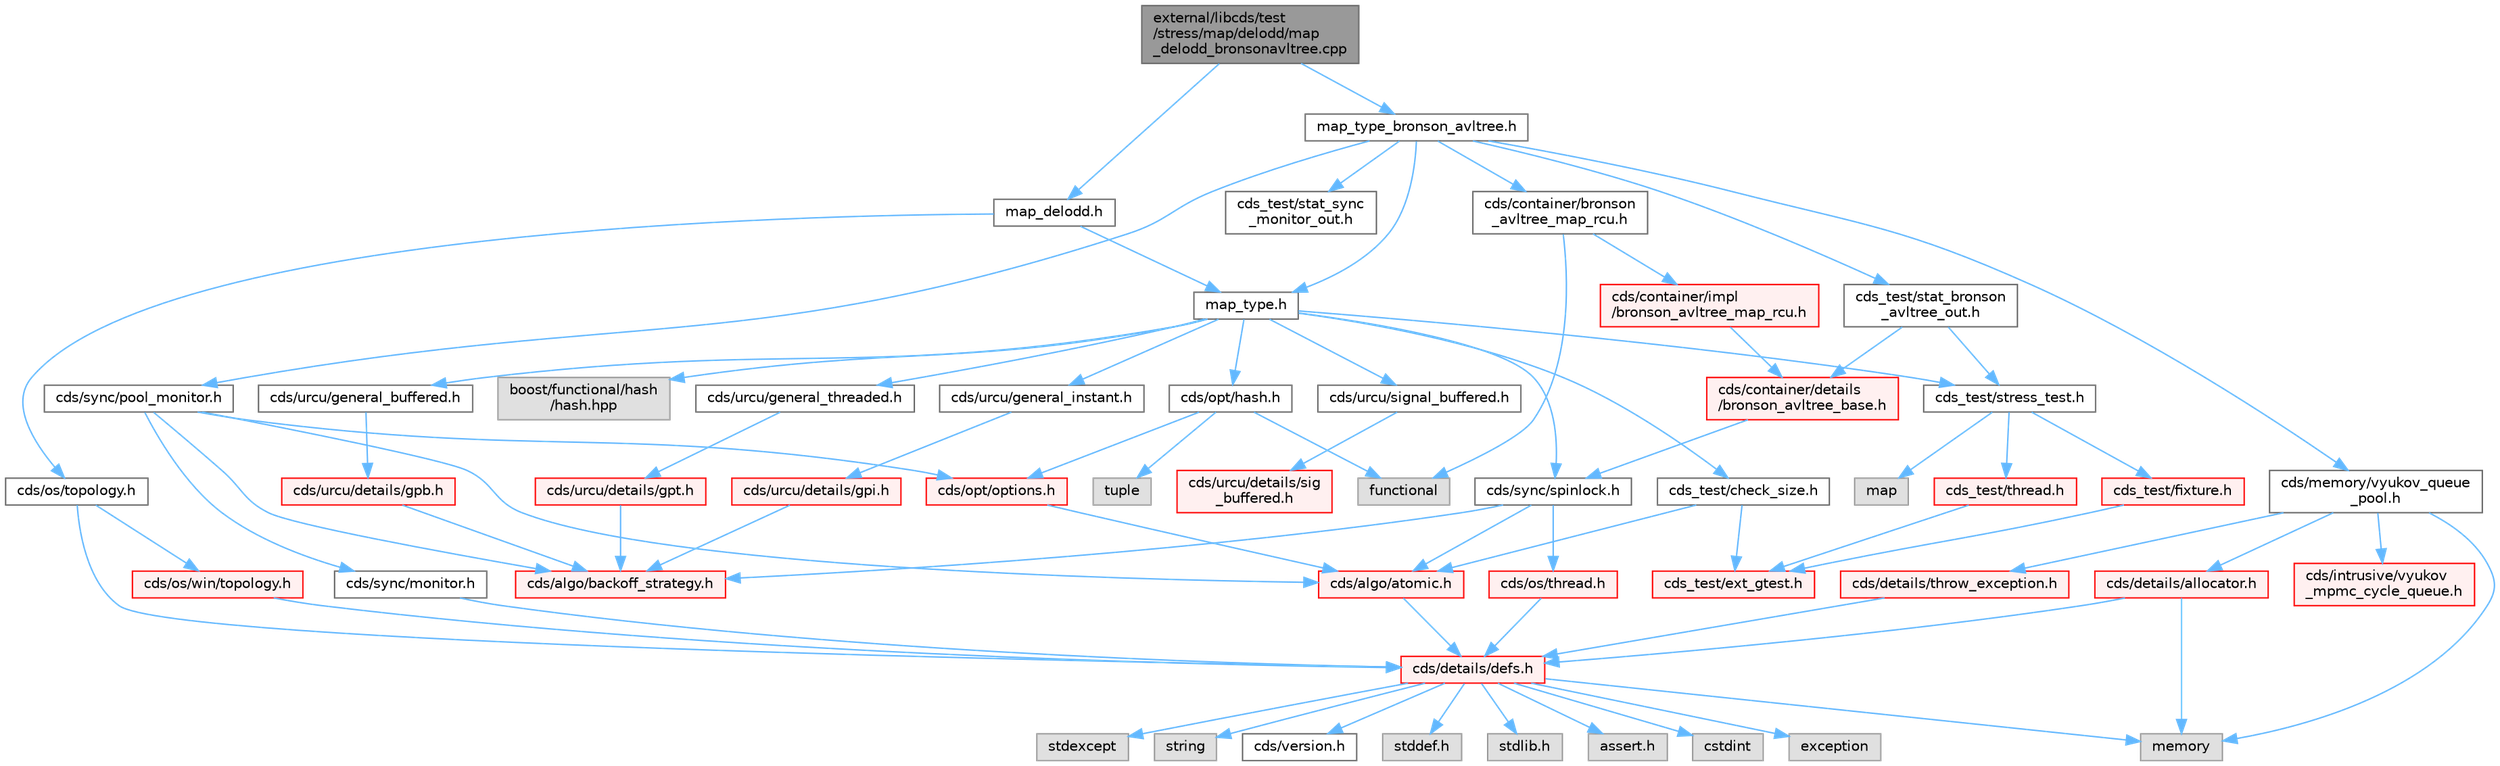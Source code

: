 digraph "external/libcds/test/stress/map/delodd/map_delodd_bronsonavltree.cpp"
{
 // LATEX_PDF_SIZE
  bgcolor="transparent";
  edge [fontname=Helvetica,fontsize=10,labelfontname=Helvetica,labelfontsize=10];
  node [fontname=Helvetica,fontsize=10,shape=box,height=0.2,width=0.4];
  Node1 [id="Node000001",label="external/libcds/test\l/stress/map/delodd/map\l_delodd_bronsonavltree.cpp",height=0.2,width=0.4,color="gray40", fillcolor="grey60", style="filled", fontcolor="black",tooltip=" "];
  Node1 -> Node2 [id="edge73_Node000001_Node000002",color="steelblue1",style="solid",tooltip=" "];
  Node2 [id="Node000002",label="map_delodd.h",height=0.2,width=0.4,color="grey40", fillcolor="white", style="filled",URL="$map__delodd_8h.html",tooltip=" "];
  Node2 -> Node3 [id="edge74_Node000002_Node000003",color="steelblue1",style="solid",tooltip=" "];
  Node3 [id="Node000003",label="map_type.h",height=0.2,width=0.4,color="grey40", fillcolor="white", style="filled",URL="$map__type_8h.html",tooltip=" "];
  Node3 -> Node4 [id="edge75_Node000003_Node000004",color="steelblue1",style="solid",tooltip=" "];
  Node4 [id="Node000004",label="cds/urcu/general_instant.h",height=0.2,width=0.4,color="grey40", fillcolor="white", style="filled",URL="$general__instant_8h.html",tooltip=" "];
  Node4 -> Node5 [id="edge76_Node000004_Node000005",color="steelblue1",style="solid",tooltip=" "];
  Node5 [id="Node000005",label="cds/urcu/details/gpi.h",height=0.2,width=0.4,color="red", fillcolor="#FFF0F0", style="filled",URL="$gpi_8h.html",tooltip=" "];
  Node5 -> Node55 [id="edge77_Node000005_Node000055",color="steelblue1",style="solid",tooltip=" "];
  Node55 [id="Node000055",label="cds/algo/backoff_strategy.h",height=0.2,width=0.4,color="red", fillcolor="#FFF0F0", style="filled",URL="$backoff__strategy_8h.html",tooltip=" "];
  Node3 -> Node59 [id="edge78_Node000003_Node000059",color="steelblue1",style="solid",tooltip=" "];
  Node59 [id="Node000059",label="cds/urcu/general_buffered.h",height=0.2,width=0.4,color="grey40", fillcolor="white", style="filled",URL="$general__buffered_8h.html",tooltip=" "];
  Node59 -> Node60 [id="edge79_Node000059_Node000060",color="steelblue1",style="solid",tooltip=" "];
  Node60 [id="Node000060",label="cds/urcu/details/gpb.h",height=0.2,width=0.4,color="red", fillcolor="#FFF0F0", style="filled",URL="$gpb_8h.html",tooltip=" "];
  Node60 -> Node55 [id="edge80_Node000060_Node000055",color="steelblue1",style="solid",tooltip=" "];
  Node3 -> Node73 [id="edge81_Node000003_Node000073",color="steelblue1",style="solid",tooltip=" "];
  Node73 [id="Node000073",label="cds/urcu/general_threaded.h",height=0.2,width=0.4,color="grey40", fillcolor="white", style="filled",URL="$general__threaded_8h.html",tooltip=" "];
  Node73 -> Node74 [id="edge82_Node000073_Node000074",color="steelblue1",style="solid",tooltip=" "];
  Node74 [id="Node000074",label="cds/urcu/details/gpt.h",height=0.2,width=0.4,color="red", fillcolor="#FFF0F0", style="filled",URL="$gpt_8h.html",tooltip=" "];
  Node74 -> Node55 [id="edge83_Node000074_Node000055",color="steelblue1",style="solid",tooltip=" "];
  Node3 -> Node77 [id="edge84_Node000003_Node000077",color="steelblue1",style="solid",tooltip=" "];
  Node77 [id="Node000077",label="cds/urcu/signal_buffered.h",height=0.2,width=0.4,color="grey40", fillcolor="white", style="filled",URL="$signal__buffered_8h.html",tooltip=" "];
  Node77 -> Node78 [id="edge85_Node000077_Node000078",color="steelblue1",style="solid",tooltip=" "];
  Node78 [id="Node000078",label="cds/urcu/details/sig\l_buffered.h",height=0.2,width=0.4,color="red", fillcolor="#FFF0F0", style="filled",URL="$sig__buffered_8h.html",tooltip=" "];
  Node3 -> Node80 [id="edge86_Node000003_Node000080",color="steelblue1",style="solid",tooltip=" "];
  Node80 [id="Node000080",label="cds/sync/spinlock.h",height=0.2,width=0.4,color="grey40", fillcolor="white", style="filled",URL="$sync_2spinlock_8h.html",tooltip=" "];
  Node80 -> Node10 [id="edge87_Node000080_Node000010",color="steelblue1",style="solid",tooltip=" "];
  Node10 [id="Node000010",label="cds/algo/atomic.h",height=0.2,width=0.4,color="red", fillcolor="#FFF0F0", style="filled",URL="$external_2libcds_2cds_2algo_2atomic_8h.html",tooltip=" "];
  Node10 -> Node11 [id="edge88_Node000010_Node000011",color="steelblue1",style="solid",tooltip=" "];
  Node11 [id="Node000011",label="cds/details/defs.h",height=0.2,width=0.4,color="red", fillcolor="#FFF0F0", style="filled",URL="$details_2defs_8h.html",tooltip=" "];
  Node11 -> Node12 [id="edge89_Node000011_Node000012",color="steelblue1",style="solid",tooltip=" "];
  Node12 [id="Node000012",label="stddef.h",height=0.2,width=0.4,color="grey60", fillcolor="#E0E0E0", style="filled",tooltip=" "];
  Node11 -> Node13 [id="edge90_Node000011_Node000013",color="steelblue1",style="solid",tooltip=" "];
  Node13 [id="Node000013",label="stdlib.h",height=0.2,width=0.4,color="grey60", fillcolor="#E0E0E0", style="filled",tooltip=" "];
  Node11 -> Node14 [id="edge91_Node000011_Node000014",color="steelblue1",style="solid",tooltip=" "];
  Node14 [id="Node000014",label="assert.h",height=0.2,width=0.4,color="grey60", fillcolor="#E0E0E0", style="filled",tooltip=" "];
  Node11 -> Node15 [id="edge92_Node000011_Node000015",color="steelblue1",style="solid",tooltip=" "];
  Node15 [id="Node000015",label="cstdint",height=0.2,width=0.4,color="grey60", fillcolor="#E0E0E0", style="filled",tooltip=" "];
  Node11 -> Node16 [id="edge93_Node000011_Node000016",color="steelblue1",style="solid",tooltip=" "];
  Node16 [id="Node000016",label="exception",height=0.2,width=0.4,color="grey60", fillcolor="#E0E0E0", style="filled",tooltip=" "];
  Node11 -> Node17 [id="edge94_Node000011_Node000017",color="steelblue1",style="solid",tooltip=" "];
  Node17 [id="Node000017",label="stdexcept",height=0.2,width=0.4,color="grey60", fillcolor="#E0E0E0", style="filled",tooltip=" "];
  Node11 -> Node18 [id="edge95_Node000011_Node000018",color="steelblue1",style="solid",tooltip=" "];
  Node18 [id="Node000018",label="string",height=0.2,width=0.4,color="grey60", fillcolor="#E0E0E0", style="filled",tooltip=" "];
  Node11 -> Node19 [id="edge96_Node000011_Node000019",color="steelblue1",style="solid",tooltip=" "];
  Node19 [id="Node000019",label="memory",height=0.2,width=0.4,color="grey60", fillcolor="#E0E0E0", style="filled",tooltip=" "];
  Node11 -> Node20 [id="edge97_Node000011_Node000020",color="steelblue1",style="solid",tooltip=" "];
  Node20 [id="Node000020",label="cds/version.h",height=0.2,width=0.4,color="grey40", fillcolor="white", style="filled",URL="$external_2libcds_2cds_2version_8h.html",tooltip=" "];
  Node80 -> Node44 [id="edge98_Node000080_Node000044",color="steelblue1",style="solid",tooltip=" "];
  Node44 [id="Node000044",label="cds/os/thread.h",height=0.2,width=0.4,color="red", fillcolor="#FFF0F0", style="filled",URL="$cds_2os_2thread_8h.html",tooltip=" "];
  Node44 -> Node11 [id="edge99_Node000044_Node000011",color="steelblue1",style="solid",tooltip=" "];
  Node80 -> Node55 [id="edge100_Node000080_Node000055",color="steelblue1",style="solid",tooltip=" "];
  Node3 -> Node81 [id="edge101_Node000003_Node000081",color="steelblue1",style="solid",tooltip=" "];
  Node81 [id="Node000081",label="cds/opt/hash.h",height=0.2,width=0.4,color="grey40", fillcolor="white", style="filled",URL="$external_2libcds_2cds_2opt_2hash_8h.html",tooltip=" "];
  Node81 -> Node82 [id="edge102_Node000081_Node000082",color="steelblue1",style="solid",tooltip=" "];
  Node82 [id="Node000082",label="tuple",height=0.2,width=0.4,color="grey60", fillcolor="#E0E0E0", style="filled",tooltip=" "];
  Node81 -> Node83 [id="edge103_Node000081_Node000083",color="steelblue1",style="solid",tooltip=" "];
  Node83 [id="Node000083",label="functional",height=0.2,width=0.4,color="grey60", fillcolor="#E0E0E0", style="filled",tooltip=" "];
  Node81 -> Node67 [id="edge104_Node000081_Node000067",color="steelblue1",style="solid",tooltip=" "];
  Node67 [id="Node000067",label="cds/opt/options.h",height=0.2,width=0.4,color="red", fillcolor="#FFF0F0", style="filled",URL="$opt_2options_8h.html",tooltip=" "];
  Node67 -> Node10 [id="edge105_Node000067_Node000010",color="steelblue1",style="solid",tooltip=" "];
  Node3 -> Node84 [id="edge106_Node000003_Node000084",color="steelblue1",style="solid",tooltip=" "];
  Node84 [id="Node000084",label="boost/functional/hash\l/hash.hpp",height=0.2,width=0.4,color="grey60", fillcolor="#E0E0E0", style="filled",tooltip=" "];
  Node3 -> Node85 [id="edge107_Node000003_Node000085",color="steelblue1",style="solid",tooltip=" "];
  Node85 [id="Node000085",label="cds_test/stress_test.h",height=0.2,width=0.4,color="grey40", fillcolor="white", style="filled",URL="$stress__test_8h.html",tooltip=" "];
  Node85 -> Node86 [id="edge108_Node000085_Node000086",color="steelblue1",style="solid",tooltip=" "];
  Node86 [id="Node000086",label="map",height=0.2,width=0.4,color="grey60", fillcolor="#E0E0E0", style="filled",tooltip=" "];
  Node85 -> Node87 [id="edge109_Node000085_Node000087",color="steelblue1",style="solid",tooltip=" "];
  Node87 [id="Node000087",label="cds_test/fixture.h",height=0.2,width=0.4,color="red", fillcolor="#FFF0F0", style="filled",URL="$fixture_8h.html",tooltip=" "];
  Node87 -> Node88 [id="edge110_Node000087_Node000088",color="steelblue1",style="solid",tooltip=" "];
  Node88 [id="Node000088",label="cds_test/ext_gtest.h",height=0.2,width=0.4,color="red", fillcolor="#FFF0F0", style="filled",URL="$ext__gtest_8h.html",tooltip=" "];
  Node85 -> Node92 [id="edge111_Node000085_Node000092",color="steelblue1",style="solid",tooltip=" "];
  Node92 [id="Node000092",label="cds_test/thread.h",height=0.2,width=0.4,color="red", fillcolor="#FFF0F0", style="filled",URL="$test_2include_2cds__test_2thread_8h.html",tooltip=" "];
  Node92 -> Node88 [id="edge112_Node000092_Node000088",color="steelblue1",style="solid",tooltip=" "];
  Node3 -> Node96 [id="edge113_Node000003_Node000096",color="steelblue1",style="solid",tooltip=" "];
  Node96 [id="Node000096",label="cds_test/check_size.h",height=0.2,width=0.4,color="grey40", fillcolor="white", style="filled",URL="$check__size_8h.html",tooltip=" "];
  Node96 -> Node88 [id="edge114_Node000096_Node000088",color="steelblue1",style="solid",tooltip=" "];
  Node96 -> Node10 [id="edge115_Node000096_Node000010",color="steelblue1",style="solid",tooltip=" "];
  Node2 -> Node97 [id="edge116_Node000002_Node000097",color="steelblue1",style="solid",tooltip=" "];
  Node97 [id="Node000097",label="cds/os/topology.h",height=0.2,width=0.4,color="grey40", fillcolor="white", style="filled",URL="$topology_8h.html",tooltip=" "];
  Node97 -> Node11 [id="edge117_Node000097_Node000011",color="steelblue1",style="solid",tooltip=" "];
  Node97 -> Node98 [id="edge118_Node000097_Node000098",color="steelblue1",style="solid",tooltip=" "];
  Node98 [id="Node000098",label="cds/os/win/topology.h",height=0.2,width=0.4,color="red", fillcolor="#FFF0F0", style="filled",URL="$win_2topology_8h.html",tooltip=" "];
  Node98 -> Node11 [id="edge119_Node000098_Node000011",color="steelblue1",style="solid",tooltip=" "];
  Node1 -> Node99 [id="edge120_Node000001_Node000099",color="steelblue1",style="solid",tooltip=" "];
  Node99 [id="Node000099",label="map_type_bronson_avltree.h",height=0.2,width=0.4,color="grey40", fillcolor="white", style="filled",URL="$map__type__bronson__avltree_8h.html",tooltip=" "];
  Node99 -> Node3 [id="edge121_Node000099_Node000003",color="steelblue1",style="solid",tooltip=" "];
  Node99 -> Node100 [id="edge122_Node000099_Node000100",color="steelblue1",style="solid",tooltip=" "];
  Node100 [id="Node000100",label="cds/memory/vyukov_queue\l_pool.h",height=0.2,width=0.4,color="grey40", fillcolor="white", style="filled",URL="$vyukov__queue__pool_8h.html",tooltip=" "];
  Node100 -> Node26 [id="edge123_Node000100_Node000026",color="steelblue1",style="solid",tooltip=" "];
  Node26 [id="Node000026",label="cds/details/allocator.h",height=0.2,width=0.4,color="red", fillcolor="#FFF0F0", style="filled",URL="$external_2libcds_2cds_2details_2allocator_8h.html",tooltip=" "];
  Node26 -> Node19 [id="edge124_Node000026_Node000019",color="steelblue1",style="solid",tooltip=" "];
  Node26 -> Node11 [id="edge125_Node000026_Node000011",color="steelblue1",style="solid",tooltip=" "];
  Node100 -> Node101 [id="edge126_Node000100_Node000101",color="steelblue1",style="solid",tooltip=" "];
  Node101 [id="Node000101",label="cds/intrusive/vyukov\l_mpmc_cycle_queue.h",height=0.2,width=0.4,color="red", fillcolor="#FFF0F0", style="filled",URL="$intrusive_2vyukov__mpmc__cycle__queue_8h.html",tooltip=" "];
  Node100 -> Node41 [id="edge127_Node000100_Node000041",color="steelblue1",style="solid",tooltip=" "];
  Node41 [id="Node000041",label="cds/details/throw_exception.h",height=0.2,width=0.4,color="red", fillcolor="#FFF0F0", style="filled",URL="$throw__exception_8h.html",tooltip=" "];
  Node41 -> Node11 [id="edge128_Node000041_Node000011",color="steelblue1",style="solid",tooltip=" "];
  Node100 -> Node19 [id="edge129_Node000100_Node000019",color="steelblue1",style="solid",tooltip=" "];
  Node99 -> Node102 [id="edge130_Node000099_Node000102",color="steelblue1",style="solid",tooltip=" "];
  Node102 [id="Node000102",label="cds/sync/pool_monitor.h",height=0.2,width=0.4,color="grey40", fillcolor="white", style="filled",URL="$pool__monitor_8h.html",tooltip=" "];
  Node102 -> Node103 [id="edge131_Node000102_Node000103",color="steelblue1",style="solid",tooltip=" "];
  Node103 [id="Node000103",label="cds/sync/monitor.h",height=0.2,width=0.4,color="grey40", fillcolor="white", style="filled",URL="$monitor_8h.html",tooltip=" "];
  Node103 -> Node11 [id="edge132_Node000103_Node000011",color="steelblue1",style="solid",tooltip=" "];
  Node102 -> Node10 [id="edge133_Node000102_Node000010",color="steelblue1",style="solid",tooltip=" "];
  Node102 -> Node55 [id="edge134_Node000102_Node000055",color="steelblue1",style="solid",tooltip=" "];
  Node102 -> Node67 [id="edge135_Node000102_Node000067",color="steelblue1",style="solid",tooltip=" "];
  Node99 -> Node104 [id="edge136_Node000099_Node000104",color="steelblue1",style="solid",tooltip=" "];
  Node104 [id="Node000104",label="cds/container/bronson\l_avltree_map_rcu.h",height=0.2,width=0.4,color="grey40", fillcolor="white", style="filled",URL="$bronson__avltree__map__rcu_8h.html",tooltip=" "];
  Node104 -> Node83 [id="edge137_Node000104_Node000083",color="steelblue1",style="solid",tooltip=" "];
  Node104 -> Node105 [id="edge138_Node000104_Node000105",color="steelblue1",style="solid",tooltip=" "];
  Node105 [id="Node000105",label="cds/container/impl\l/bronson_avltree_map_rcu.h",height=0.2,width=0.4,color="red", fillcolor="#FFF0F0", style="filled",URL="$impl_2bronson__avltree__map__rcu_8h.html",tooltip=" "];
  Node105 -> Node106 [id="edge139_Node000105_Node000106",color="steelblue1",style="solid",tooltip=" "];
  Node106 [id="Node000106",label="cds/container/details\l/bronson_avltree_base.h",height=0.2,width=0.4,color="red", fillcolor="#FFF0F0", style="filled",URL="$bronson__avltree__base_8h.html",tooltip=" "];
  Node106 -> Node80 [id="edge140_Node000106_Node000080",color="steelblue1",style="solid",tooltip=" "];
  Node99 -> Node112 [id="edge141_Node000099_Node000112",color="steelblue1",style="solid",tooltip=" "];
  Node112 [id="Node000112",label="cds_test/stat_bronson\l_avltree_out.h",height=0.2,width=0.4,color="grey40", fillcolor="white", style="filled",URL="$stat__bronson__avltree__out_8h.html",tooltip=" "];
  Node112 -> Node85 [id="edge142_Node000112_Node000085",color="steelblue1",style="solid",tooltip=" "];
  Node112 -> Node106 [id="edge143_Node000112_Node000106",color="steelblue1",style="solid",tooltip=" "];
  Node99 -> Node113 [id="edge144_Node000099_Node000113",color="steelblue1",style="solid",tooltip=" "];
  Node113 [id="Node000113",label="cds_test/stat_sync\l_monitor_out.h",height=0.2,width=0.4,color="grey40", fillcolor="white", style="filled",URL="$stat__sync__monitor__out_8h.html",tooltip=" "];
}
